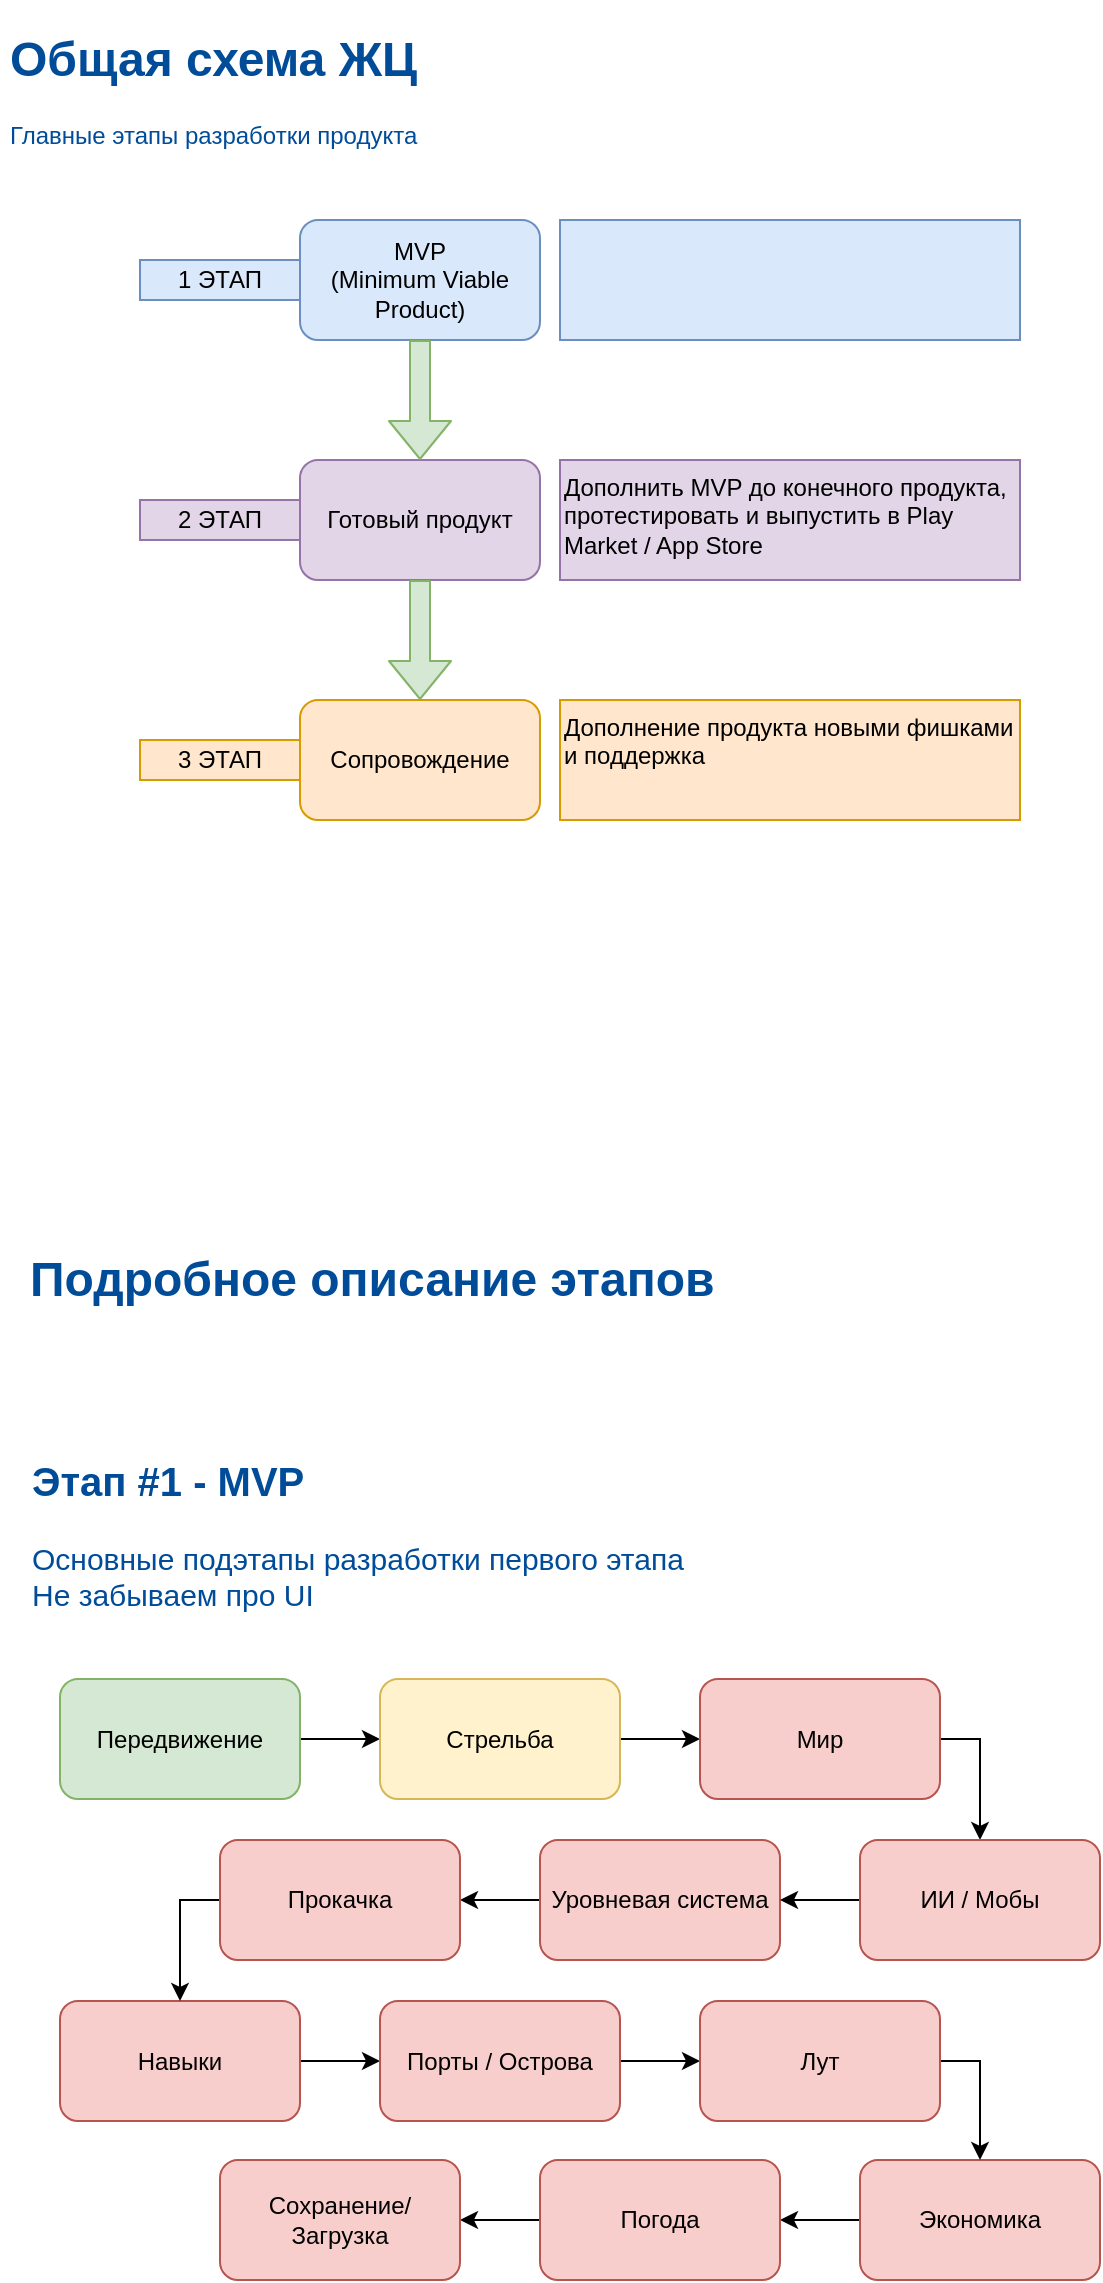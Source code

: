 <mxfile version="10.9.8" type="device"><diagram id="g7Rte_aBU4tpW4QGm22c" name="Page-1"><mxGraphModel dx="815" dy="548" grid="1" gridSize="10" guides="1" tooltips="1" connect="1" arrows="1" fold="1" page="1" pageScale="1" pageWidth="600" pageHeight="600" math="0" shadow="0"><root><mxCell id="0"/><mxCell id="1" parent="0"/><mxCell id="idERg73q7zGdEOIJ8v9D-1" value="MVP&lt;br&gt;(&lt;span&gt;Minimum Viable Product&lt;/span&gt;)&lt;br&gt;" style="rounded=1;whiteSpace=wrap;html=1;fillColor=#dae8fc;strokeColor=#6c8ebf;" parent="1" vertex="1"><mxGeometry x="160" y="110" width="120" height="60" as="geometry"/></mxCell><mxCell id="idERg73q7zGdEOIJ8v9D-2" value="1 ЭТАП" style="text;html=1;strokeColor=#6c8ebf;fillColor=#dae8fc;align=center;verticalAlign=middle;whiteSpace=wrap;rounded=0;" parent="1" vertex="1"><mxGeometry x="80" y="130" width="80" height="20" as="geometry"/></mxCell><mxCell id="idERg73q7zGdEOIJ8v9D-3" value="Готовый продукт&lt;br&gt;" style="rounded=1;whiteSpace=wrap;html=1;fillColor=#e1d5e7;strokeColor=#9673a6;" parent="1" vertex="1"><mxGeometry x="160" y="230" width="120" height="60" as="geometry"/></mxCell><mxCell id="idERg73q7zGdEOIJ8v9D-4" value="2 ЭТАП" style="text;html=1;strokeColor=#9673a6;fillColor=#e1d5e7;align=center;verticalAlign=middle;whiteSpace=wrap;rounded=0;" parent="1" vertex="1"><mxGeometry x="80" y="250" width="80" height="20" as="geometry"/></mxCell><mxCell id="idERg73q7zGdEOIJ8v9D-6" value="Дополнить MVP до конечного продукта, протестировать и выпустить в Play Market / App Store" style="text;html=1;strokeColor=#9673a6;fillColor=#e1d5e7;align=left;verticalAlign=top;whiteSpace=wrap;rounded=0;labelPosition=center;verticalLabelPosition=middle;" parent="1" vertex="1"><mxGeometry x="290" y="230" width="230" height="60" as="geometry"/></mxCell><mxCell id="idERg73q7zGdEOIJ8v9D-8" value="" style="shape=flexArrow;endArrow=classic;html=1;exitX=0.5;exitY=1;exitDx=0;exitDy=0;entryX=0.5;entryY=0;entryDx=0;entryDy=0;fillColor=#d5e8d4;strokeColor=#82b366;" parent="1" source="idERg73q7zGdEOIJ8v9D-1" target="idERg73q7zGdEOIJ8v9D-3" edge="1"><mxGeometry width="50" height="50" relative="1" as="geometry"><mxPoint x="50" y="240" as="sourcePoint"/><mxPoint x="100" y="190" as="targetPoint"/></mxGeometry></mxCell><mxCell id="idERg73q7zGdEOIJ8v9D-9" value="" style="text;html=1;strokeColor=#6c8ebf;fillColor=#dae8fc;align=left;verticalAlign=top;whiteSpace=wrap;rounded=0;labelPosition=center;verticalLabelPosition=middle;" parent="1" vertex="1"><mxGeometry x="290" y="110" width="230" height="60" as="geometry"/></mxCell><mxCell id="idERg73q7zGdEOIJ8v9D-10" value="Сопровождение" style="rounded=1;whiteSpace=wrap;html=1;fillColor=#ffe6cc;strokeColor=#d79b00;" parent="1" vertex="1"><mxGeometry x="160" y="350" width="120" height="60" as="geometry"/></mxCell><mxCell id="idERg73q7zGdEOIJ8v9D-11" value="3 ЭТАП" style="text;html=1;strokeColor=#d79b00;fillColor=#ffe6cc;align=center;verticalAlign=middle;whiteSpace=wrap;rounded=0;" parent="1" vertex="1"><mxGeometry x="80" y="370" width="80" height="20" as="geometry"/></mxCell><mxCell id="idERg73q7zGdEOIJ8v9D-12" value="Дополнение продукта новыми фишками и поддержка" style="text;html=1;strokeColor=#d79b00;fillColor=#ffe6cc;align=left;verticalAlign=top;whiteSpace=wrap;rounded=0;labelPosition=center;verticalLabelPosition=middle;" parent="1" vertex="1"><mxGeometry x="290" y="350" width="230" height="60" as="geometry"/></mxCell><mxCell id="idERg73q7zGdEOIJ8v9D-13" value="" style="shape=flexArrow;endArrow=classic;html=1;exitX=0.5;exitY=1;exitDx=0;exitDy=0;entryX=0.5;entryY=0;entryDx=0;entryDy=0;fillColor=#d5e8d4;strokeColor=#82b366;" parent="1" source="idERg73q7zGdEOIJ8v9D-3" target="idERg73q7zGdEOIJ8v9D-10" edge="1"><mxGeometry width="50" height="50" relative="1" as="geometry"><mxPoint x="253.167" y="300.167" as="sourcePoint"/><mxPoint x="253.167" y="360.167" as="targetPoint"/></mxGeometry></mxCell><mxCell id="idERg73q7zGdEOIJ8v9D-14" value="&lt;h1&gt;&lt;font color=&quot;#004c99&quot;&gt;Общая схема ЖЦ&lt;/font&gt;&lt;/h1&gt;&lt;div&gt;&lt;font color=&quot;#004c99&quot;&gt;Главные этапы разработки продукта&lt;/font&gt;&lt;/div&gt;" style="text;html=1;strokeColor=none;fillColor=none;spacing=5;spacingTop=-20;whiteSpace=wrap;overflow=hidden;rounded=0;align=left;" parent="1" vertex="1"><mxGeometry x="10" y="10" width="230" height="90" as="geometry"/></mxCell><mxCell id="idERg73q7zGdEOIJ8v9D-15" value="&lt;h1&gt;&lt;font color=&quot;#004c99&quot;&gt;Подробное описание этапов&lt;/font&gt;&lt;/h1&gt;" style="text;html=1;strokeColor=none;fillColor=none;spacing=5;spacingTop=-20;whiteSpace=wrap;overflow=hidden;rounded=0;align=left;" parent="1" vertex="1"><mxGeometry x="20" y="620" width="470" height="90" as="geometry"/></mxCell><mxCell id="idERg73q7zGdEOIJ8v9D-16" value="&lt;h1&gt;&lt;font color=&quot;#004c99&quot; style=&quot;font-size: 20px&quot;&gt;Этап #1 - MVP&lt;/font&gt;&lt;/h1&gt;&lt;div style=&quot;font-size: 15px&quot;&gt;&lt;font color=&quot;#004c99&quot; style=&quot;font-size: 15px&quot;&gt;Основные подэтапы разработки первого этапа&lt;/font&gt;&lt;/div&gt;&lt;div style=&quot;font-size: 15px&quot;&gt;&lt;font color=&quot;#004c99&quot; style=&quot;font-size: 15px&quot;&gt;Не забываем про UI&lt;/font&gt;&lt;/div&gt;" style="text;html=1;strokeColor=none;fillColor=none;spacing=5;spacingTop=-20;whiteSpace=wrap;overflow=hidden;rounded=0;align=left;" parent="1" vertex="1"><mxGeometry x="21" y="720" width="470" height="90" as="geometry"/></mxCell><mxCell id="idERg73q7zGdEOIJ8v9D-35" style="edgeStyle=orthogonalEdgeStyle;rounded=0;orthogonalLoop=1;jettySize=auto;html=1;entryX=0;entryY=0.5;entryDx=0;entryDy=0;" parent="1" source="idERg73q7zGdEOIJ8v9D-17" target="idERg73q7zGdEOIJ8v9D-18" edge="1"><mxGeometry relative="1" as="geometry"/></mxCell><mxCell id="idERg73q7zGdEOIJ8v9D-17" value="&lt;div style=&quot;text-align: center&quot;&gt;&lt;span&gt;Передвижение&lt;/span&gt;&lt;/div&gt;" style="rounded=1;whiteSpace=wrap;html=1;align=center;fillColor=#d5e8d4;strokeColor=#82b366;" parent="1" vertex="1"><mxGeometry x="40" y="839.5" width="120" height="60" as="geometry"/></mxCell><mxCell id="idERg73q7zGdEOIJ8v9D-38" style="edgeStyle=orthogonalEdgeStyle;rounded=0;orthogonalLoop=1;jettySize=auto;html=1;entryX=0;entryY=0.5;entryDx=0;entryDy=0;" parent="1" source="idERg73q7zGdEOIJ8v9D-18" target="idERg73q7zGdEOIJ8v9D-19" edge="1"><mxGeometry relative="1" as="geometry"/></mxCell><mxCell id="idERg73q7zGdEOIJ8v9D-18" value="&lt;div style=&quot;text-align: center&quot;&gt;&lt;span&gt;Стрельба&lt;/span&gt;&lt;/div&gt;" style="rounded=1;whiteSpace=wrap;html=1;align=center;fillColor=#fff2cc;strokeColor=#d6b656;" parent="1" vertex="1"><mxGeometry x="200" y="839.5" width="120" height="60" as="geometry"/></mxCell><mxCell id="idERg73q7zGdEOIJ8v9D-39" style="edgeStyle=orthogonalEdgeStyle;rounded=0;orthogonalLoop=1;jettySize=auto;html=1;entryX=0.5;entryY=0;entryDx=0;entryDy=0;" parent="1" source="idERg73q7zGdEOIJ8v9D-19" target="idERg73q7zGdEOIJ8v9D-23" edge="1"><mxGeometry relative="1" as="geometry"><Array as="points"><mxPoint x="500" y="870"/></Array></mxGeometry></mxCell><mxCell id="idERg73q7zGdEOIJ8v9D-19" value="&lt;div style=&quot;text-align: center&quot;&gt;&lt;span&gt;Мир&lt;/span&gt;&lt;/div&gt;" style="rounded=1;whiteSpace=wrap;html=1;align=center;fillColor=#f8cecc;strokeColor=#b85450;" parent="1" vertex="1"><mxGeometry x="360" y="839.5" width="120" height="60" as="geometry"/></mxCell><mxCell id="idERg73q7zGdEOIJ8v9D-42" style="edgeStyle=orthogonalEdgeStyle;rounded=0;orthogonalLoop=1;jettySize=auto;html=1;entryX=1;entryY=0.5;entryDx=0;entryDy=0;" parent="1" source="idERg73q7zGdEOIJ8v9D-20" target="idERg73q7zGdEOIJ8v9D-22" edge="1"><mxGeometry relative="1" as="geometry"/></mxCell><mxCell id="idERg73q7zGdEOIJ8v9D-20" value="&lt;div style=&quot;text-align: center&quot;&gt;&lt;span&gt;Уровневая система&lt;/span&gt;&lt;/div&gt;" style="rounded=1;whiteSpace=wrap;html=1;align=center;fillColor=#f8cecc;strokeColor=#b85450;" parent="1" vertex="1"><mxGeometry x="280" y="920" width="120" height="60" as="geometry"/></mxCell><mxCell id="idERg73q7zGdEOIJ8v9D-44" style="edgeStyle=orthogonalEdgeStyle;rounded=0;orthogonalLoop=1;jettySize=auto;html=1;entryX=0;entryY=0.5;entryDx=0;entryDy=0;" parent="1" source="idERg73q7zGdEOIJ8v9D-21" target="idERg73q7zGdEOIJ8v9D-25" edge="1"><mxGeometry relative="1" as="geometry"/></mxCell><mxCell id="idERg73q7zGdEOIJ8v9D-21" value="&lt;div style=&quot;text-align: center&quot;&gt;&lt;span&gt;Навыки&lt;/span&gt;&lt;/div&gt;" style="rounded=1;whiteSpace=wrap;html=1;align=center;fillColor=#f8cecc;strokeColor=#b85450;" parent="1" vertex="1"><mxGeometry x="40" y="1000.5" width="120" height="60" as="geometry"/></mxCell><mxCell id="idERg73q7zGdEOIJ8v9D-43" style="edgeStyle=orthogonalEdgeStyle;rounded=0;orthogonalLoop=1;jettySize=auto;html=1;entryX=0.5;entryY=0;entryDx=0;entryDy=0;" parent="1" source="idERg73q7zGdEOIJ8v9D-22" target="idERg73q7zGdEOIJ8v9D-21" edge="1"><mxGeometry relative="1" as="geometry"><Array as="points"><mxPoint x="100" y="950"/></Array></mxGeometry></mxCell><mxCell id="idERg73q7zGdEOIJ8v9D-22" value="&lt;div style=&quot;text-align: center&quot;&gt;&lt;span&gt;Прокачка&lt;/span&gt;&lt;/div&gt;" style="rounded=1;whiteSpace=wrap;html=1;align=center;fillColor=#f8cecc;strokeColor=#b85450;" parent="1" vertex="1"><mxGeometry x="120" y="920" width="120" height="60" as="geometry"/></mxCell><mxCell id="idERg73q7zGdEOIJ8v9D-40" style="edgeStyle=orthogonalEdgeStyle;rounded=0;orthogonalLoop=1;jettySize=auto;html=1;entryX=1;entryY=0.5;entryDx=0;entryDy=0;" parent="1" source="idERg73q7zGdEOIJ8v9D-23" target="idERg73q7zGdEOIJ8v9D-20" edge="1"><mxGeometry relative="1" as="geometry"/></mxCell><mxCell id="idERg73q7zGdEOIJ8v9D-23" value="ИИ / Мобы" style="rounded=1;whiteSpace=wrap;html=1;align=center;fillColor=#f8cecc;strokeColor=#b85450;" parent="1" vertex="1"><mxGeometry x="440" y="920" width="120" height="60" as="geometry"/></mxCell><mxCell id="idERg73q7zGdEOIJ8v9D-48" style="edgeStyle=orthogonalEdgeStyle;rounded=0;orthogonalLoop=1;jettySize=auto;html=1;entryX=1;entryY=0.5;entryDx=0;entryDy=0;" parent="1" source="idERg73q7zGdEOIJ8v9D-24" target="idERg73q7zGdEOIJ8v9D-27" edge="1"><mxGeometry relative="1" as="geometry"/></mxCell><mxCell id="idERg73q7zGdEOIJ8v9D-24" value="&lt;div style=&quot;text-align: center&quot;&gt;Экономика&lt;/div&gt;" style="rounded=1;whiteSpace=wrap;html=1;align=center;fillColor=#f8cecc;strokeColor=#b85450;" parent="1" vertex="1"><mxGeometry x="440" y="1080" width="120" height="60" as="geometry"/></mxCell><mxCell id="idERg73q7zGdEOIJ8v9D-45" style="edgeStyle=orthogonalEdgeStyle;rounded=0;orthogonalLoop=1;jettySize=auto;html=1;entryX=0;entryY=0.5;entryDx=0;entryDy=0;" parent="1" source="idERg73q7zGdEOIJ8v9D-25" target="idERg73q7zGdEOIJ8v9D-28" edge="1"><mxGeometry relative="1" as="geometry"/></mxCell><mxCell id="idERg73q7zGdEOIJ8v9D-25" value="&lt;div style=&quot;text-align: center&quot;&gt;Порты / Острова&lt;/div&gt;" style="rounded=1;whiteSpace=wrap;html=1;align=center;fillColor=#f8cecc;strokeColor=#b85450;" parent="1" vertex="1"><mxGeometry x="200" y="1000.5" width="120" height="60" as="geometry"/></mxCell><mxCell id="idERg73q7zGdEOIJ8v9D-49" style="edgeStyle=orthogonalEdgeStyle;rounded=0;orthogonalLoop=1;jettySize=auto;html=1;entryX=1;entryY=0.5;entryDx=0;entryDy=0;" parent="1" source="idERg73q7zGdEOIJ8v9D-27" target="idERg73q7zGdEOIJ8v9D-29" edge="1"><mxGeometry relative="1" as="geometry"/></mxCell><mxCell id="idERg73q7zGdEOIJ8v9D-27" value="&lt;div style=&quot;text-align: center&quot;&gt;Погода&lt;/div&gt;" style="rounded=1;whiteSpace=wrap;html=1;align=center;fillColor=#f8cecc;strokeColor=#b85450;" parent="1" vertex="1"><mxGeometry x="280" y="1080" width="120" height="60" as="geometry"/></mxCell><mxCell id="idERg73q7zGdEOIJ8v9D-46" style="edgeStyle=orthogonalEdgeStyle;rounded=0;orthogonalLoop=1;jettySize=auto;html=1;entryX=0.5;entryY=0;entryDx=0;entryDy=0;" parent="1" source="idERg73q7zGdEOIJ8v9D-28" target="idERg73q7zGdEOIJ8v9D-24" edge="1"><mxGeometry relative="1" as="geometry"><Array as="points"><mxPoint x="500" y="1031"/></Array></mxGeometry></mxCell><mxCell id="idERg73q7zGdEOIJ8v9D-28" value="&lt;div style=&quot;text-align: center&quot;&gt;Лут&lt;/div&gt;" style="rounded=1;whiteSpace=wrap;html=1;align=center;fillColor=#f8cecc;strokeColor=#b85450;" parent="1" vertex="1"><mxGeometry x="360" y="1000.5" width="120" height="60" as="geometry"/></mxCell><mxCell id="idERg73q7zGdEOIJ8v9D-29" value="&lt;div style=&quot;text-align: center&quot;&gt;Сохранение/Загрузка&lt;/div&gt;" style="rounded=1;whiteSpace=wrap;html=1;align=center;fillColor=#f8cecc;strokeColor=#b85450;" parent="1" vertex="1"><mxGeometry x="120" y="1080" width="120" height="60" as="geometry"/></mxCell></root></mxGraphModel></diagram></mxfile>